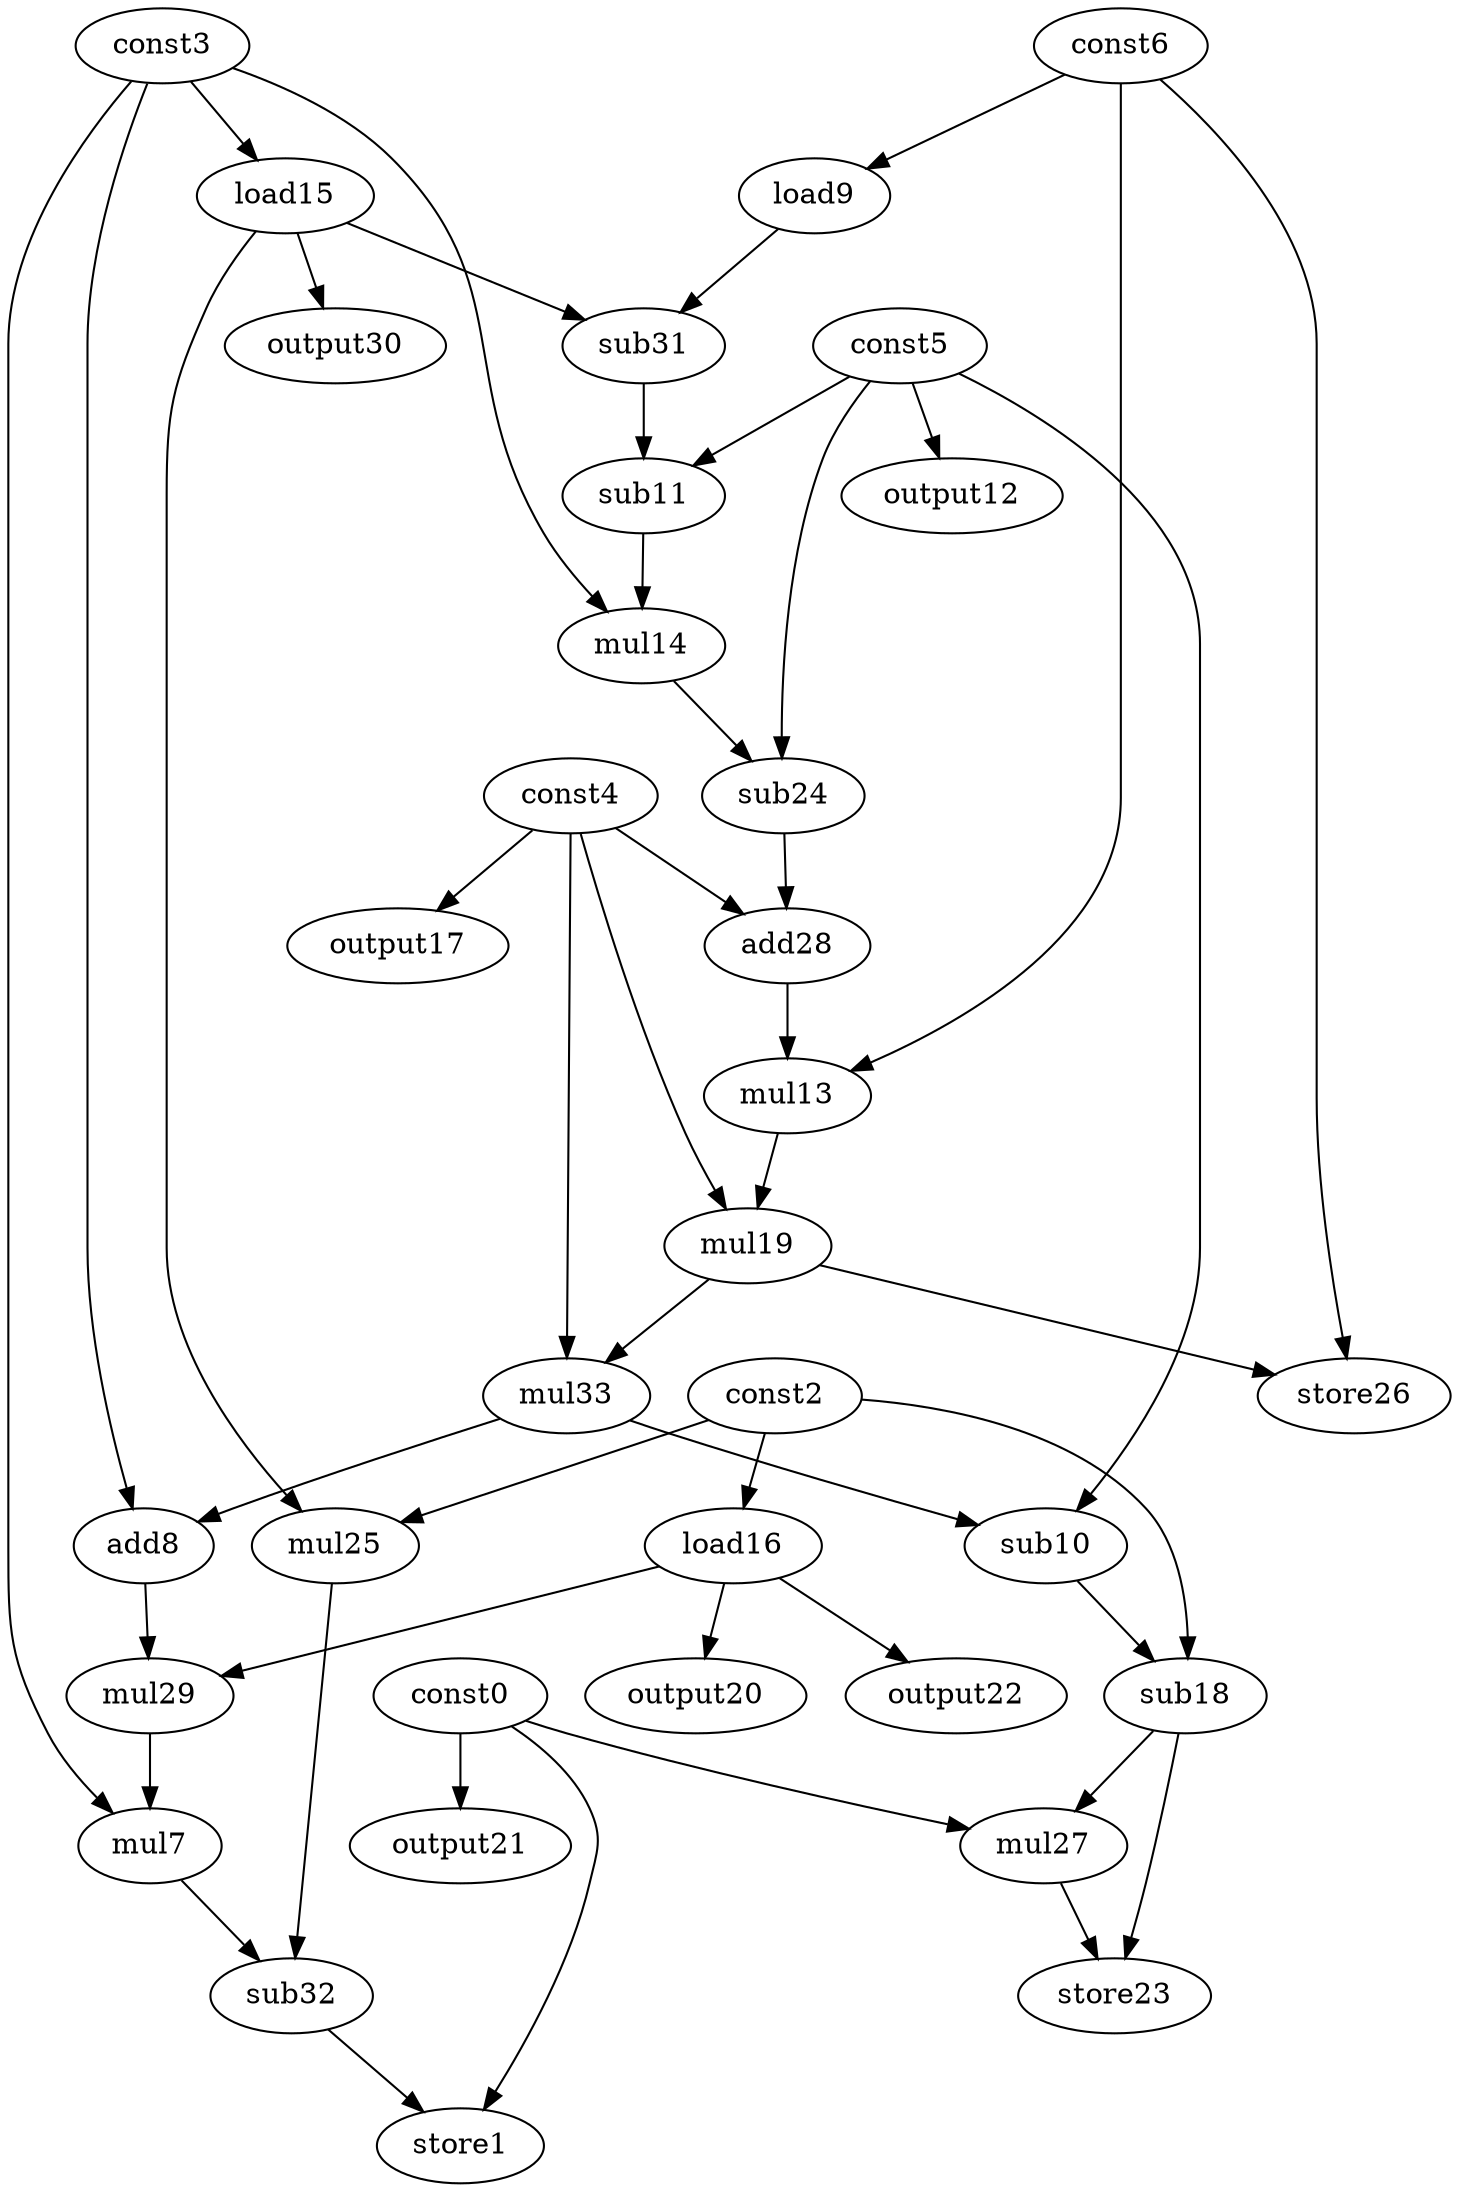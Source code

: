digraph G { 
const0[opcode=const]; 
store1[opcode=store]; 
const2[opcode=const]; 
const3[opcode=const]; 
const4[opcode=const]; 
const5[opcode=const]; 
const6[opcode=const]; 
mul7[opcode=mul]; 
add8[opcode=add]; 
load9[opcode=load]; 
sub10[opcode=sub]; 
sub11[opcode=sub]; 
output12[opcode=output]; 
mul13[opcode=mul]; 
mul14[opcode=mul]; 
load15[opcode=load]; 
load16[opcode=load]; 
output17[opcode=output]; 
sub18[opcode=sub]; 
mul19[opcode=mul]; 
output20[opcode=output]; 
output21[opcode=output]; 
output22[opcode=output]; 
store23[opcode=store]; 
sub24[opcode=sub]; 
mul25[opcode=mul]; 
store26[opcode=store]; 
mul27[opcode=mul]; 
add28[opcode=add]; 
mul29[opcode=mul]; 
output30[opcode=output]; 
sub31[opcode=sub]; 
sub32[opcode=sub]; 
mul33[opcode=mul]; 
const6->load9[operand=0];
const5->output12[operand=0];
const3->load15[operand=0];
const2->load16[operand=0];
const4->output17[operand=0];
const0->output21[operand=0];
load16->output20[operand=0];
load16->output22[operand=0];
const2->mul25[operand=0];
load15->mul25[operand=1];
load15->output30[operand=0];
load9->sub31[operand=0];
load15->sub31[operand=1];
const5->sub11[operand=0];
sub31->sub11[operand=1];
const3->mul14[operand=0];
sub11->mul14[operand=1];
const5->sub24[operand=0];
mul14->sub24[operand=1];
sub24->add28[operand=0];
const4->add28[operand=1];
add28->mul13[operand=0];
const6->mul13[operand=1];
const4->mul19[operand=0];
mul13->mul19[operand=1];
mul19->store26[operand=0];
const6->store26[operand=1];
mul19->mul33[operand=0];
const4->mul33[operand=1];
mul33->add8[operand=0];
const3->add8[operand=1];
mul33->sub10[operand=0];
const5->sub10[operand=1];
sub10->sub18[operand=0];
const2->sub18[operand=1];
load16->mul29[operand=0];
add8->mul29[operand=1];
const3->mul7[operand=0];
mul29->mul7[operand=1];
const0->mul27[operand=0];
sub18->mul27[operand=1];
sub18->store23[operand=0];
mul27->store23[operand=1];
mul25->sub32[operand=0];
mul7->sub32[operand=1];
const0->store1[operand=0];
sub32->store1[operand=1];
}

